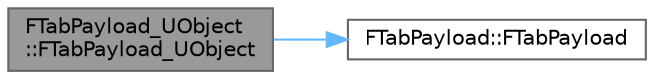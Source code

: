 digraph "FTabPayload_UObject::FTabPayload_UObject"
{
 // INTERACTIVE_SVG=YES
 // LATEX_PDF_SIZE
  bgcolor="transparent";
  edge [fontname=Helvetica,fontsize=10,labelfontname=Helvetica,labelfontsize=10];
  node [fontname=Helvetica,fontsize=10,shape=box,height=0.2,width=0.4];
  rankdir="LR";
  Node1 [id="Node000001",label="FTabPayload_UObject\l::FTabPayload_UObject",height=0.2,width=0.4,color="gray40", fillcolor="grey60", style="filled", fontcolor="black",tooltip=" "];
  Node1 -> Node2 [id="edge1_Node000001_Node000002",color="steelblue1",style="solid",tooltip=" "];
  Node2 [id="Node000002",label="FTabPayload::FTabPayload",height=0.2,width=0.4,color="grey40", fillcolor="white", style="filled",URL="$df/d9e/structFTabPayload.html#ad8e0fa0f3e2dc952f12879d57dc7bc68",tooltip=" "];
}
